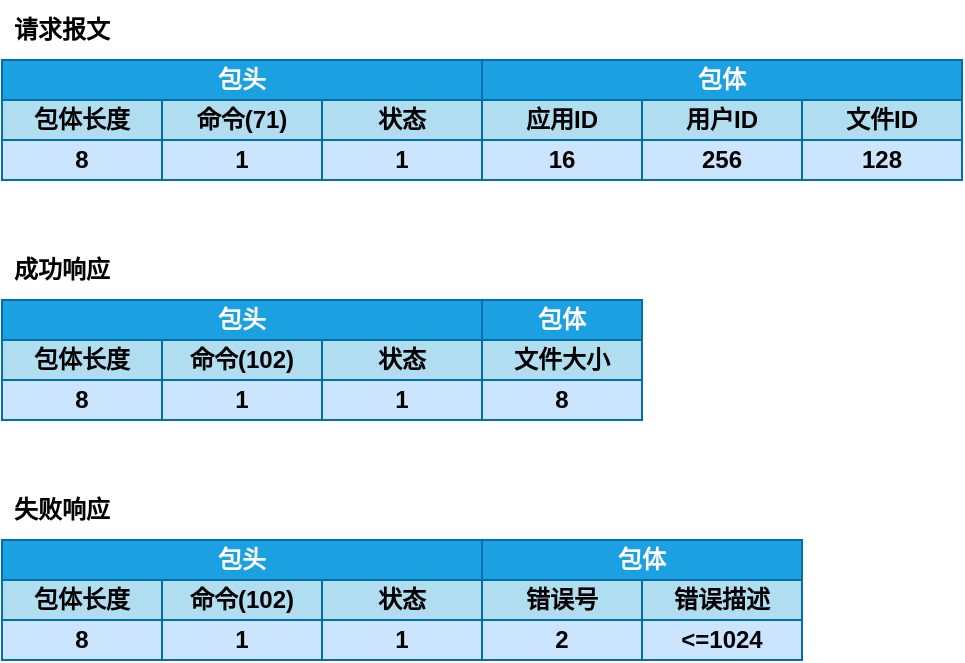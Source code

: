 <mxfile version="19.0.3" type="device"><diagram id="vsRrb2NJWNgV-_PQa_P6" name="第 1 页"><mxGraphModel dx="706" dy="445" grid="1" gridSize="10" guides="1" tooltips="1" connect="1" arrows="1" fold="1" page="1" pageScale="1" pageWidth="1169" pageHeight="827" math="0" shadow="0"><root><mxCell id="0"/><mxCell id="1" parent="0"/><mxCell id="aQl2Ms7L_sFi4_tHwbX--2" value="&lt;b&gt;请求报文&lt;/b&gt;" style="text;html=1;strokeColor=none;fillColor=none;align=center;verticalAlign=middle;whiteSpace=wrap;rounded=0;" vertex="1" parent="1"><mxGeometry x="360" y="130" width="60" height="30" as="geometry"/></mxCell><mxCell id="aQl2Ms7L_sFi4_tHwbX--3" value="包头" style="rounded=0;whiteSpace=wrap;html=1;fillColor=#1ba1e2;strokeColor=#006EAF;fontStyle=1;fontColor=#ffffff;" vertex="1" parent="1"><mxGeometry x="360" y="160" width="240" height="20" as="geometry"/></mxCell><mxCell id="aQl2Ms7L_sFi4_tHwbX--4" value="包体长度" style="rounded=0;whiteSpace=wrap;html=1;fillColor=#b1ddf0;strokeColor=#006EAF;fontStyle=1;" vertex="1" parent="1"><mxGeometry x="360" y="180" width="80" height="20" as="geometry"/></mxCell><mxCell id="aQl2Ms7L_sFi4_tHwbX--5" value="命令(71)" style="rounded=0;whiteSpace=wrap;html=1;fillColor=#b1ddf0;strokeColor=#006EAF;fontStyle=1;" vertex="1" parent="1"><mxGeometry x="440" y="180" width="80" height="20" as="geometry"/></mxCell><mxCell id="aQl2Ms7L_sFi4_tHwbX--6" value="状态" style="rounded=0;whiteSpace=wrap;html=1;fillColor=#b1ddf0;strokeColor=#006EAF;fontStyle=1;" vertex="1" parent="1"><mxGeometry x="520" y="180" width="80" height="20" as="geometry"/></mxCell><mxCell id="aQl2Ms7L_sFi4_tHwbX--7" value="8" style="rounded=0;whiteSpace=wrap;html=1;fillColor=#cce5ff;strokeColor=#006EAF;fontStyle=1;" vertex="1" parent="1"><mxGeometry x="360" y="200" width="80" height="20" as="geometry"/></mxCell><mxCell id="aQl2Ms7L_sFi4_tHwbX--8" value="1" style="rounded=0;whiteSpace=wrap;html=1;fillColor=#cce5ff;strokeColor=#006EAF;fontStyle=1;" vertex="1" parent="1"><mxGeometry x="440" y="200" width="80" height="20" as="geometry"/></mxCell><mxCell id="aQl2Ms7L_sFi4_tHwbX--9" value="1" style="rounded=0;whiteSpace=wrap;html=1;fillColor=#cce5ff;strokeColor=#006EAF;fontStyle=1;" vertex="1" parent="1"><mxGeometry x="520" y="200" width="80" height="20" as="geometry"/></mxCell><mxCell id="aQl2Ms7L_sFi4_tHwbX--10" value="包体" style="rounded=0;whiteSpace=wrap;html=1;fillColor=#1ba1e2;strokeColor=#006EAF;fontStyle=1;fontColor=#ffffff;" vertex="1" parent="1"><mxGeometry x="600" y="160" width="240" height="20" as="geometry"/></mxCell><mxCell id="aQl2Ms7L_sFi4_tHwbX--11" value="应用ID" style="rounded=0;whiteSpace=wrap;html=1;fillColor=#b1ddf0;strokeColor=#006EAF;fontStyle=1;" vertex="1" parent="1"><mxGeometry x="600" y="180" width="80" height="20" as="geometry"/></mxCell><mxCell id="aQl2Ms7L_sFi4_tHwbX--12" value="用户ID" style="rounded=0;whiteSpace=wrap;html=1;fillColor=#b1ddf0;strokeColor=#006EAF;fontStyle=1;" vertex="1" parent="1"><mxGeometry x="680" y="180" width="80" height="20" as="geometry"/></mxCell><mxCell id="aQl2Ms7L_sFi4_tHwbX--13" value="文件ID" style="rounded=0;whiteSpace=wrap;html=1;fillColor=#b1ddf0;strokeColor=#006EAF;fontStyle=1;" vertex="1" parent="1"><mxGeometry x="760" y="180" width="80" height="20" as="geometry"/></mxCell><mxCell id="aQl2Ms7L_sFi4_tHwbX--16" value="16" style="rounded=0;whiteSpace=wrap;html=1;fillColor=#cce5ff;strokeColor=#006EAF;fontStyle=1;" vertex="1" parent="1"><mxGeometry x="600" y="200" width="80" height="20" as="geometry"/></mxCell><mxCell id="aQl2Ms7L_sFi4_tHwbX--17" value="&lt;b&gt;成功响应&lt;/b&gt;" style="text;html=1;strokeColor=none;fillColor=none;align=center;verticalAlign=middle;whiteSpace=wrap;rounded=0;" vertex="1" parent="1"><mxGeometry x="360" y="250" width="60" height="30" as="geometry"/></mxCell><mxCell id="aQl2Ms7L_sFi4_tHwbX--18" value="&lt;b&gt;失败响应&lt;/b&gt;" style="text;html=1;strokeColor=none;fillColor=none;align=center;verticalAlign=middle;whiteSpace=wrap;rounded=0;" vertex="1" parent="1"><mxGeometry x="360" y="370" width="60" height="30" as="geometry"/></mxCell><mxCell id="aQl2Ms7L_sFi4_tHwbX--19" value="包头" style="rounded=0;whiteSpace=wrap;html=1;fillColor=#1ba1e2;strokeColor=#006EAF;fontStyle=1;fontColor=#ffffff;" vertex="1" parent="1"><mxGeometry x="360" y="280" width="240" height="20" as="geometry"/></mxCell><mxCell id="aQl2Ms7L_sFi4_tHwbX--20" value="包体长度" style="rounded=0;whiteSpace=wrap;html=1;fillColor=#b1ddf0;strokeColor=#006EAF;fontStyle=1;" vertex="1" parent="1"><mxGeometry x="360" y="300" width="80" height="20" as="geometry"/></mxCell><mxCell id="aQl2Ms7L_sFi4_tHwbX--21" value="命令(102)" style="rounded=0;whiteSpace=wrap;html=1;fillColor=#b1ddf0;strokeColor=#006EAF;fontStyle=1;" vertex="1" parent="1"><mxGeometry x="440" y="300" width="80" height="20" as="geometry"/></mxCell><mxCell id="aQl2Ms7L_sFi4_tHwbX--22" value="状态" style="rounded=0;whiteSpace=wrap;html=1;fillColor=#b1ddf0;strokeColor=#006EAF;fontStyle=1;" vertex="1" parent="1"><mxGeometry x="520" y="300" width="80" height="20" as="geometry"/></mxCell><mxCell id="aQl2Ms7L_sFi4_tHwbX--23" value="8" style="rounded=0;whiteSpace=wrap;html=1;fillColor=#cce5ff;strokeColor=#006EAF;fontStyle=1;" vertex="1" parent="1"><mxGeometry x="360" y="320" width="80" height="20" as="geometry"/></mxCell><mxCell id="aQl2Ms7L_sFi4_tHwbX--24" value="1" style="rounded=0;whiteSpace=wrap;html=1;fillColor=#cce5ff;strokeColor=#006EAF;fontStyle=1;" vertex="1" parent="1"><mxGeometry x="440" y="320" width="80" height="20" as="geometry"/></mxCell><mxCell id="aQl2Ms7L_sFi4_tHwbX--25" value="1" style="rounded=0;whiteSpace=wrap;html=1;fillColor=#cce5ff;strokeColor=#006EAF;fontStyle=1;" vertex="1" parent="1"><mxGeometry x="520" y="320" width="80" height="20" as="geometry"/></mxCell><mxCell id="aQl2Ms7L_sFi4_tHwbX--26" value="包头" style="rounded=0;whiteSpace=wrap;html=1;fillColor=#1ba1e2;strokeColor=#006EAF;fontStyle=1;fontColor=#ffffff;" vertex="1" parent="1"><mxGeometry x="360" y="400" width="240" height="20" as="geometry"/></mxCell><mxCell id="aQl2Ms7L_sFi4_tHwbX--27" value="包体长度" style="rounded=0;whiteSpace=wrap;html=1;fillColor=#b1ddf0;strokeColor=#006EAF;fontStyle=1;" vertex="1" parent="1"><mxGeometry x="360" y="420" width="80" height="20" as="geometry"/></mxCell><mxCell id="aQl2Ms7L_sFi4_tHwbX--28" value="命令(102)" style="rounded=0;whiteSpace=wrap;html=1;fillColor=#b1ddf0;strokeColor=#006EAF;fontStyle=1;" vertex="1" parent="1"><mxGeometry x="440" y="420" width="80" height="20" as="geometry"/></mxCell><mxCell id="aQl2Ms7L_sFi4_tHwbX--29" value="状态" style="rounded=0;whiteSpace=wrap;html=1;fillColor=#b1ddf0;strokeColor=#006EAF;fontStyle=1;" vertex="1" parent="1"><mxGeometry x="520" y="420" width="80" height="20" as="geometry"/></mxCell><mxCell id="aQl2Ms7L_sFi4_tHwbX--30" value="8" style="rounded=0;whiteSpace=wrap;html=1;fillColor=#cce5ff;strokeColor=#006EAF;fontStyle=1;" vertex="1" parent="1"><mxGeometry x="360" y="440" width="80" height="20" as="geometry"/></mxCell><mxCell id="aQl2Ms7L_sFi4_tHwbX--31" value="1" style="rounded=0;whiteSpace=wrap;html=1;fillColor=#cce5ff;strokeColor=#006EAF;fontStyle=1;" vertex="1" parent="1"><mxGeometry x="440" y="440" width="80" height="20" as="geometry"/></mxCell><mxCell id="aQl2Ms7L_sFi4_tHwbX--32" value="1" style="rounded=0;whiteSpace=wrap;html=1;fillColor=#cce5ff;strokeColor=#006EAF;fontStyle=1;" vertex="1" parent="1"><mxGeometry x="520" y="440" width="80" height="20" as="geometry"/></mxCell><mxCell id="aQl2Ms7L_sFi4_tHwbX--33" value="包体" style="rounded=0;whiteSpace=wrap;html=1;fillColor=#1ba1e2;strokeColor=#006EAF;fontStyle=1;fontColor=#ffffff;" vertex="1" parent="1"><mxGeometry x="600" y="400" width="160" height="20" as="geometry"/></mxCell><mxCell id="aQl2Ms7L_sFi4_tHwbX--34" value="错误号" style="rounded=0;whiteSpace=wrap;html=1;fillColor=#b1ddf0;strokeColor=#006EAF;fontStyle=1;" vertex="1" parent="1"><mxGeometry x="600" y="420" width="80" height="20" as="geometry"/></mxCell><mxCell id="aQl2Ms7L_sFi4_tHwbX--35" value="错误描述" style="rounded=0;whiteSpace=wrap;html=1;fillColor=#b1ddf0;strokeColor=#006EAF;fontStyle=1;" vertex="1" parent="1"><mxGeometry x="680" y="420" width="80" height="20" as="geometry"/></mxCell><mxCell id="aQl2Ms7L_sFi4_tHwbX--36" value="2" style="rounded=0;whiteSpace=wrap;html=1;fillColor=#cce5ff;strokeColor=#006EAF;fontStyle=1;" vertex="1" parent="1"><mxGeometry x="600" y="440" width="80" height="20" as="geometry"/></mxCell><mxCell id="aQl2Ms7L_sFi4_tHwbX--37" value="&amp;lt;=1024" style="rounded=0;whiteSpace=wrap;html=1;fillColor=#cce5ff;strokeColor=#006EAF;fontStyle=1;" vertex="1" parent="1"><mxGeometry x="680" y="440" width="80" height="20" as="geometry"/></mxCell><mxCell id="aQl2Ms7L_sFi4_tHwbX--38" value="256" style="rounded=0;whiteSpace=wrap;html=1;fillColor=#cce5ff;strokeColor=#006EAF;fontStyle=1;" vertex="1" parent="1"><mxGeometry x="680" y="200" width="80" height="20" as="geometry"/></mxCell><mxCell id="aQl2Ms7L_sFi4_tHwbX--39" value="128" style="rounded=0;whiteSpace=wrap;html=1;fillColor=#cce5ff;strokeColor=#006EAF;fontStyle=1;" vertex="1" parent="1"><mxGeometry x="760" y="200" width="80" height="20" as="geometry"/></mxCell><mxCell id="aQl2Ms7L_sFi4_tHwbX--42" value="包体" style="rounded=0;whiteSpace=wrap;html=1;fillColor=#1ba1e2;strokeColor=#006EAF;fontStyle=1;fontColor=#ffffff;" vertex="1" parent="1"><mxGeometry x="600" y="280" width="80" height="20" as="geometry"/></mxCell><mxCell id="aQl2Ms7L_sFi4_tHwbX--43" value="文件大小" style="rounded=0;whiteSpace=wrap;html=1;fillColor=#b1ddf0;strokeColor=#006EAF;fontStyle=1;" vertex="1" parent="1"><mxGeometry x="600" y="300" width="80" height="20" as="geometry"/></mxCell><mxCell id="aQl2Ms7L_sFi4_tHwbX--46" value="8" style="rounded=0;whiteSpace=wrap;html=1;fillColor=#cce5ff;strokeColor=#006EAF;fontStyle=1;" vertex="1" parent="1"><mxGeometry x="600" y="320" width="80" height="20" as="geometry"/></mxCell></root></mxGraphModel></diagram></mxfile>